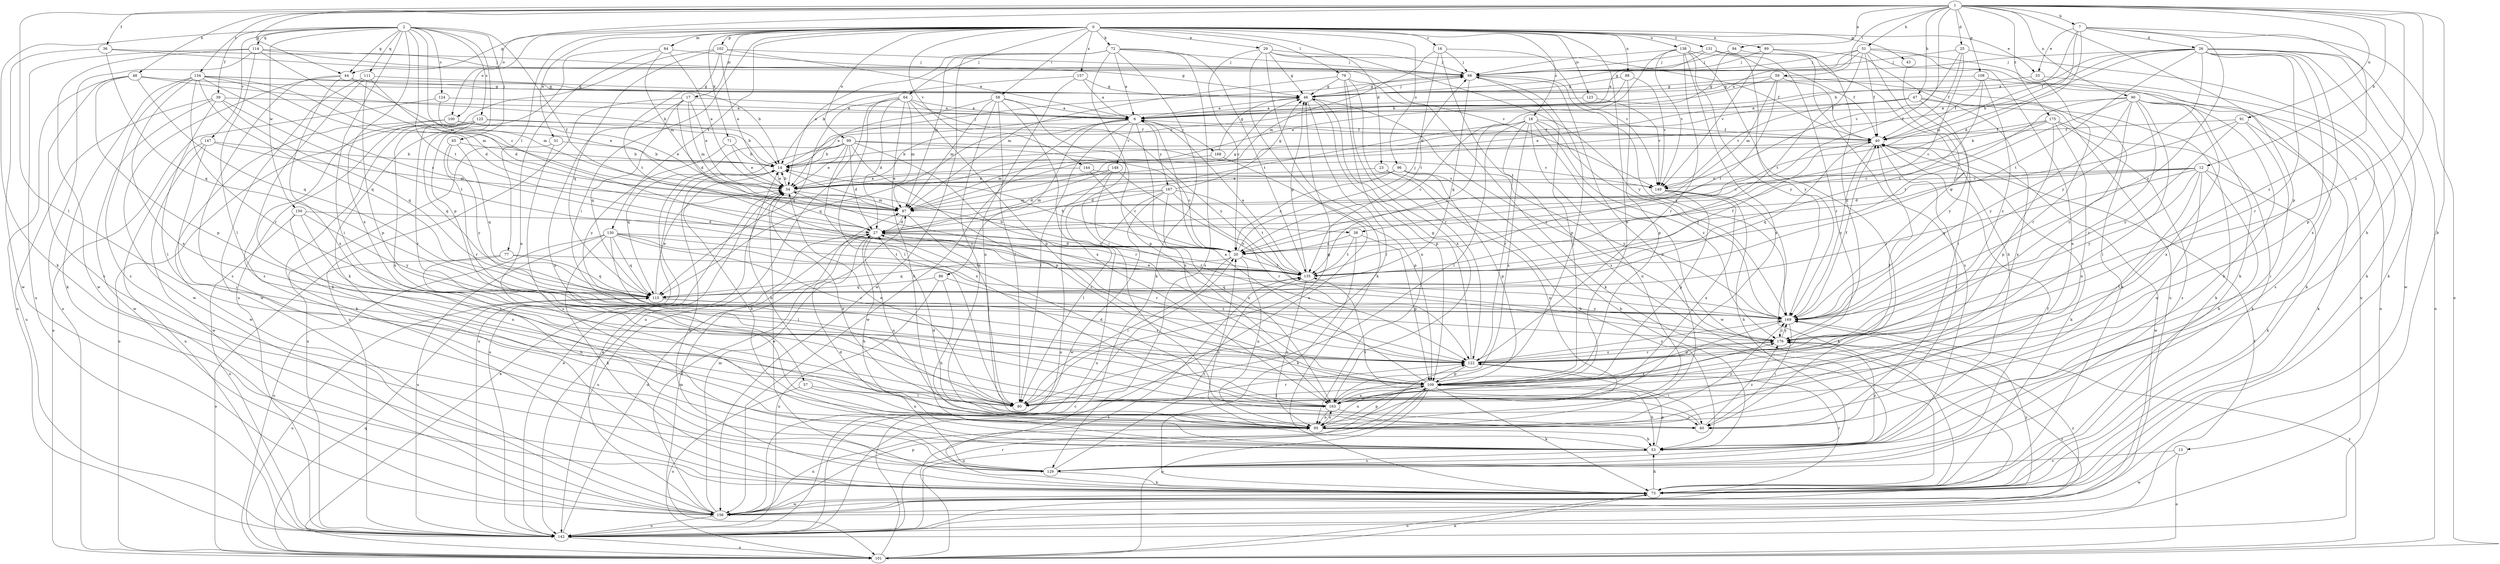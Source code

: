 strict digraph  {
0;
1;
2;
6;
7;
12;
13;
14;
16;
17;
18;
20;
23;
25;
26;
27;
29;
31;
33;
34;
36;
38;
39;
40;
43;
44;
46;
47;
48;
51;
53;
57;
58;
59;
60;
64;
65;
66;
71;
72;
73;
77;
79;
80;
84;
86;
87;
88;
89;
90;
91;
94;
95;
96;
99;
100;
101;
102;
108;
109;
111;
114;
115;
122;
123;
124;
125;
129;
130;
131;
134;
135;
138;
142;
144;
147;
148;
149;
150;
156;
157;
163;
167;
168;
169;
175;
176;
0 -> 16  [label=c];
0 -> 17  [label=c];
0 -> 18  [label=c];
0 -> 23  [label=d];
0 -> 29  [label=e];
0 -> 31  [label=e];
0 -> 33  [label=e];
0 -> 43  [label=g];
0 -> 44  [label=g];
0 -> 57  [label=i];
0 -> 58  [label=i];
0 -> 64  [label=j];
0 -> 71  [label=k];
0 -> 72  [label=k];
0 -> 77  [label=l];
0 -> 79  [label=l];
0 -> 84  [label=m];
0 -> 88  [label=n];
0 -> 89  [label=n];
0 -> 96  [label=o];
0 -> 99  [label=o];
0 -> 100  [label=o];
0 -> 102  [label=p];
0 -> 123  [label=s];
0 -> 130  [label=t];
0 -> 131  [label=t];
0 -> 138  [label=u];
0 -> 144  [label=v];
0 -> 157  [label=x];
0 -> 163  [label=x];
1 -> 7  [label=b];
1 -> 12  [label=b];
1 -> 13  [label=b];
1 -> 25  [label=d];
1 -> 36  [label=f];
1 -> 38  [label=f];
1 -> 44  [label=g];
1 -> 47  [label=h];
1 -> 48  [label=h];
1 -> 51  [label=h];
1 -> 53  [label=h];
1 -> 59  [label=i];
1 -> 80  [label=l];
1 -> 90  [label=n];
1 -> 91  [label=n];
1 -> 94  [label=n];
1 -> 100  [label=o];
1 -> 108  [label=p];
1 -> 109  [label=p];
1 -> 134  [label=t];
1 -> 175  [label=z];
1 -> 176  [label=z];
2 -> 20  [label=c];
2 -> 38  [label=f];
2 -> 39  [label=f];
2 -> 44  [label=g];
2 -> 60  [label=i];
2 -> 65  [label=j];
2 -> 73  [label=k];
2 -> 109  [label=p];
2 -> 111  [label=q];
2 -> 114  [label=q];
2 -> 124  [label=s];
2 -> 125  [label=s];
2 -> 135  [label=t];
2 -> 147  [label=v];
2 -> 150  [label=w];
2 -> 163  [label=x];
6 -> 40  [label=f];
6 -> 80  [label=l];
6 -> 86  [label=m];
6 -> 115  [label=q];
6 -> 148  [label=v];
6 -> 156  [label=w];
6 -> 163  [label=x];
6 -> 167  [label=y];
6 -> 168  [label=y];
7 -> 14  [label=b];
7 -> 26  [label=d];
7 -> 27  [label=d];
7 -> 33  [label=e];
7 -> 40  [label=f];
7 -> 101  [label=o];
7 -> 169  [label=y];
7 -> 176  [label=z];
12 -> 27  [label=d];
12 -> 34  [label=e];
12 -> 53  [label=h];
12 -> 73  [label=k];
12 -> 80  [label=l];
12 -> 95  [label=n];
12 -> 115  [label=q];
12 -> 149  [label=v];
12 -> 169  [label=y];
13 -> 101  [label=o];
13 -> 129  [label=s];
13 -> 156  [label=w];
14 -> 34  [label=e];
14 -> 66  [label=j];
14 -> 142  [label=u];
16 -> 66  [label=j];
16 -> 87  [label=m];
16 -> 129  [label=s];
16 -> 135  [label=t];
16 -> 149  [label=v];
17 -> 6  [label=a];
17 -> 27  [label=d];
17 -> 34  [label=e];
17 -> 87  [label=m];
17 -> 95  [label=n];
17 -> 115  [label=q];
17 -> 142  [label=u];
18 -> 20  [label=c];
18 -> 40  [label=f];
18 -> 80  [label=l];
18 -> 95  [label=n];
18 -> 122  [label=r];
18 -> 135  [label=t];
18 -> 156  [label=w];
18 -> 163  [label=x];
18 -> 169  [label=y];
18 -> 176  [label=z];
20 -> 14  [label=b];
20 -> 27  [label=d];
20 -> 66  [label=j];
20 -> 80  [label=l];
20 -> 95  [label=n];
20 -> 115  [label=q];
20 -> 135  [label=t];
23 -> 34  [label=e];
23 -> 53  [label=h];
23 -> 95  [label=n];
25 -> 20  [label=c];
25 -> 40  [label=f];
25 -> 66  [label=j];
25 -> 73  [label=k];
25 -> 149  [label=v];
26 -> 6  [label=a];
26 -> 14  [label=b];
26 -> 66  [label=j];
26 -> 73  [label=k];
26 -> 87  [label=m];
26 -> 101  [label=o];
26 -> 109  [label=p];
26 -> 122  [label=r];
26 -> 135  [label=t];
26 -> 156  [label=w];
26 -> 163  [label=x];
26 -> 169  [label=y];
27 -> 20  [label=c];
27 -> 53  [label=h];
27 -> 95  [label=n];
27 -> 122  [label=r];
27 -> 142  [label=u];
29 -> 20  [label=c];
29 -> 40  [label=f];
29 -> 46  [label=g];
29 -> 66  [label=j];
29 -> 73  [label=k];
29 -> 142  [label=u];
29 -> 169  [label=y];
31 -> 14  [label=b];
31 -> 129  [label=s];
31 -> 142  [label=u];
33 -> 46  [label=g];
33 -> 73  [label=k];
33 -> 122  [label=r];
34 -> 14  [label=b];
34 -> 87  [label=m];
36 -> 46  [label=g];
36 -> 66  [label=j];
36 -> 115  [label=q];
36 -> 156  [label=w];
38 -> 20  [label=c];
38 -> 73  [label=k];
38 -> 109  [label=p];
38 -> 135  [label=t];
39 -> 6  [label=a];
39 -> 80  [label=l];
39 -> 115  [label=q];
39 -> 135  [label=t];
39 -> 142  [label=u];
39 -> 156  [label=w];
40 -> 14  [label=b];
40 -> 60  [label=i];
40 -> 73  [label=k];
40 -> 115  [label=q];
40 -> 156  [label=w];
40 -> 169  [label=y];
43 -> 60  [label=i];
44 -> 46  [label=g];
44 -> 87  [label=m];
44 -> 129  [label=s];
44 -> 156  [label=w];
44 -> 163  [label=x];
46 -> 6  [label=a];
46 -> 66  [label=j];
46 -> 80  [label=l];
46 -> 109  [label=p];
46 -> 176  [label=z];
47 -> 6  [label=a];
47 -> 34  [label=e];
47 -> 73  [label=k];
47 -> 149  [label=v];
47 -> 163  [label=x];
47 -> 169  [label=y];
48 -> 14  [label=b];
48 -> 46  [label=g];
48 -> 109  [label=p];
48 -> 115  [label=q];
48 -> 129  [label=s];
48 -> 142  [label=u];
51 -> 6  [label=a];
51 -> 40  [label=f];
51 -> 46  [label=g];
51 -> 66  [label=j];
51 -> 73  [label=k];
51 -> 95  [label=n];
51 -> 135  [label=t];
51 -> 142  [label=u];
51 -> 169  [label=y];
53 -> 14  [label=b];
53 -> 20  [label=c];
53 -> 109  [label=p];
53 -> 129  [label=s];
53 -> 176  [label=z];
57 -> 80  [label=l];
57 -> 95  [label=n];
57 -> 101  [label=o];
58 -> 6  [label=a];
58 -> 34  [label=e];
58 -> 80  [label=l];
58 -> 87  [label=m];
58 -> 95  [label=n];
58 -> 109  [label=p];
58 -> 163  [label=x];
59 -> 34  [label=e];
59 -> 40  [label=f];
59 -> 46  [label=g];
59 -> 73  [label=k];
59 -> 87  [label=m];
59 -> 135  [label=t];
60 -> 34  [label=e];
60 -> 135  [label=t];
60 -> 176  [label=z];
64 -> 6  [label=a];
64 -> 27  [label=d];
64 -> 53  [label=h];
64 -> 80  [label=l];
64 -> 87  [label=m];
64 -> 109  [label=p];
64 -> 115  [label=q];
64 -> 142  [label=u];
64 -> 169  [label=y];
65 -> 14  [label=b];
65 -> 115  [label=q];
65 -> 122  [label=r];
65 -> 169  [label=y];
66 -> 46  [label=g];
66 -> 95  [label=n];
66 -> 109  [label=p];
66 -> 115  [label=q];
66 -> 169  [label=y];
71 -> 14  [label=b];
71 -> 34  [label=e];
71 -> 169  [label=y];
72 -> 6  [label=a];
72 -> 34  [label=e];
72 -> 60  [label=i];
72 -> 66  [label=j];
72 -> 73  [label=k];
72 -> 87  [label=m];
72 -> 129  [label=s];
72 -> 135  [label=t];
72 -> 156  [label=w];
73 -> 14  [label=b];
73 -> 34  [label=e];
73 -> 53  [label=h];
73 -> 101  [label=o];
73 -> 122  [label=r];
73 -> 156  [label=w];
77 -> 53  [label=h];
77 -> 101  [label=o];
77 -> 115  [label=q];
77 -> 135  [label=t];
79 -> 46  [label=g];
79 -> 73  [label=k];
79 -> 87  [label=m];
79 -> 95  [label=n];
79 -> 122  [label=r];
79 -> 163  [label=x];
80 -> 34  [label=e];
80 -> 46  [label=g];
80 -> 122  [label=r];
80 -> 176  [label=z];
84 -> 34  [label=e];
84 -> 66  [label=j];
84 -> 73  [label=k];
84 -> 87  [label=m];
84 -> 95  [label=n];
86 -> 53  [label=h];
86 -> 115  [label=q];
86 -> 142  [label=u];
86 -> 176  [label=z];
87 -> 27  [label=d];
87 -> 46  [label=g];
87 -> 80  [label=l];
88 -> 34  [label=e];
88 -> 46  [label=g];
88 -> 109  [label=p];
88 -> 149  [label=v];
89 -> 66  [label=j];
89 -> 142  [label=u];
89 -> 149  [label=v];
89 -> 176  [label=z];
90 -> 6  [label=a];
90 -> 20  [label=c];
90 -> 53  [label=h];
90 -> 80  [label=l];
90 -> 122  [label=r];
90 -> 129  [label=s];
90 -> 135  [label=t];
90 -> 163  [label=x];
90 -> 169  [label=y];
90 -> 176  [label=z];
91 -> 20  [label=c];
91 -> 40  [label=f];
91 -> 60  [label=i];
91 -> 73  [label=k];
91 -> 169  [label=y];
94 -> 14  [label=b];
94 -> 53  [label=h];
94 -> 66  [label=j];
95 -> 14  [label=b];
95 -> 27  [label=d];
95 -> 53  [label=h];
95 -> 109  [label=p];
95 -> 163  [label=x];
95 -> 169  [label=y];
96 -> 20  [label=c];
96 -> 27  [label=d];
96 -> 34  [label=e];
96 -> 53  [label=h];
96 -> 109  [label=p];
96 -> 169  [label=y];
99 -> 14  [label=b];
99 -> 20  [label=c];
99 -> 27  [label=d];
99 -> 34  [label=e];
99 -> 109  [label=p];
99 -> 115  [label=q];
99 -> 122  [label=r];
99 -> 142  [label=u];
99 -> 149  [label=v];
99 -> 163  [label=x];
100 -> 34  [label=e];
100 -> 40  [label=f];
100 -> 53  [label=h];
100 -> 156  [label=w];
101 -> 20  [label=c];
101 -> 34  [label=e];
101 -> 73  [label=k];
101 -> 87  [label=m];
101 -> 115  [label=q];
101 -> 135  [label=t];
101 -> 169  [label=y];
102 -> 6  [label=a];
102 -> 34  [label=e];
102 -> 66  [label=j];
102 -> 115  [label=q];
102 -> 135  [label=t];
102 -> 142  [label=u];
108 -> 40  [label=f];
108 -> 46  [label=g];
108 -> 135  [label=t];
108 -> 142  [label=u];
108 -> 176  [label=z];
109 -> 6  [label=a];
109 -> 40  [label=f];
109 -> 53  [label=h];
109 -> 73  [label=k];
109 -> 80  [label=l];
109 -> 95  [label=n];
109 -> 101  [label=o];
109 -> 142  [label=u];
109 -> 163  [label=x];
111 -> 27  [label=d];
111 -> 46  [label=g];
111 -> 109  [label=p];
111 -> 129  [label=s];
111 -> 156  [label=w];
114 -> 66  [label=j];
114 -> 80  [label=l];
114 -> 87  [label=m];
114 -> 101  [label=o];
114 -> 142  [label=u];
114 -> 149  [label=v];
114 -> 156  [label=w];
115 -> 34  [label=e];
115 -> 101  [label=o];
115 -> 122  [label=r];
115 -> 169  [label=y];
122 -> 46  [label=g];
122 -> 60  [label=i];
122 -> 109  [label=p];
122 -> 169  [label=y];
122 -> 176  [label=z];
123 -> 6  [label=a];
123 -> 149  [label=v];
124 -> 6  [label=a];
124 -> 34  [label=e];
124 -> 101  [label=o];
125 -> 14  [label=b];
125 -> 40  [label=f];
125 -> 73  [label=k];
125 -> 101  [label=o];
125 -> 115  [label=q];
125 -> 122  [label=r];
125 -> 163  [label=x];
129 -> 27  [label=d];
129 -> 40  [label=f];
129 -> 73  [label=k];
129 -> 135  [label=t];
130 -> 20  [label=c];
130 -> 73  [label=k];
130 -> 80  [label=l];
130 -> 101  [label=o];
130 -> 115  [label=q];
130 -> 122  [label=r];
130 -> 135  [label=t];
130 -> 142  [label=u];
130 -> 176  [label=z];
131 -> 6  [label=a];
131 -> 66  [label=j];
131 -> 122  [label=r];
131 -> 129  [label=s];
131 -> 169  [label=y];
134 -> 14  [label=b];
134 -> 20  [label=c];
134 -> 27  [label=d];
134 -> 46  [label=g];
134 -> 73  [label=k];
134 -> 87  [label=m];
134 -> 115  [label=q];
134 -> 122  [label=r];
134 -> 129  [label=s];
134 -> 163  [label=x];
135 -> 6  [label=a];
135 -> 14  [label=b];
135 -> 40  [label=f];
135 -> 46  [label=g];
135 -> 95  [label=n];
135 -> 115  [label=q];
138 -> 27  [label=d];
138 -> 40  [label=f];
138 -> 60  [label=i];
138 -> 66  [label=j];
138 -> 122  [label=r];
138 -> 149  [label=v];
138 -> 163  [label=x];
138 -> 169  [label=y];
142 -> 27  [label=d];
142 -> 34  [label=e];
142 -> 40  [label=f];
142 -> 101  [label=o];
142 -> 122  [label=r];
142 -> 176  [label=z];
144 -> 20  [label=c];
144 -> 34  [label=e];
144 -> 149  [label=v];
147 -> 14  [label=b];
147 -> 60  [label=i];
147 -> 87  [label=m];
147 -> 142  [label=u];
147 -> 156  [label=w];
148 -> 27  [label=d];
148 -> 34  [label=e];
148 -> 122  [label=r];
148 -> 142  [label=u];
148 -> 169  [label=y];
149 -> 53  [label=h];
149 -> 73  [label=k];
149 -> 109  [label=p];
149 -> 163  [label=x];
150 -> 27  [label=d];
150 -> 80  [label=l];
150 -> 95  [label=n];
150 -> 142  [label=u];
150 -> 169  [label=y];
156 -> 27  [label=d];
156 -> 34  [label=e];
156 -> 87  [label=m];
156 -> 95  [label=n];
156 -> 109  [label=p];
156 -> 142  [label=u];
156 -> 169  [label=y];
156 -> 176  [label=z];
157 -> 6  [label=a];
157 -> 14  [label=b];
157 -> 46  [label=g];
157 -> 95  [label=n];
163 -> 27  [label=d];
163 -> 60  [label=i];
163 -> 66  [label=j];
163 -> 95  [label=n];
167 -> 46  [label=g];
167 -> 80  [label=l];
167 -> 87  [label=m];
167 -> 122  [label=r];
167 -> 135  [label=t];
167 -> 142  [label=u];
167 -> 156  [label=w];
167 -> 163  [label=x];
168 -> 46  [label=g];
168 -> 87  [label=m];
168 -> 109  [label=p];
169 -> 40  [label=f];
169 -> 60  [label=i];
169 -> 109  [label=p];
169 -> 176  [label=z];
175 -> 14  [label=b];
175 -> 20  [label=c];
175 -> 40  [label=f];
175 -> 73  [label=k];
175 -> 95  [label=n];
175 -> 109  [label=p];
175 -> 129  [label=s];
176 -> 34  [label=e];
176 -> 122  [label=r];
176 -> 169  [label=y];
}
